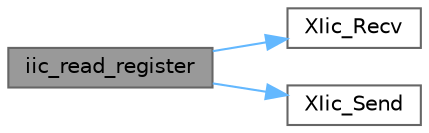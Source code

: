 digraph "iic_read_register"
{
 // LATEX_PDF_SIZE
  bgcolor="transparent";
  edge [fontname=Helvetica,fontsize=10,labelfontname=Helvetica,labelfontsize=10];
  node [fontname=Helvetica,fontsize=10,shape=box,height=0.2,width=0.4];
  rankdir="LR";
  Node1 [id="Node000001",label="iic_read_register",height=0.2,width=0.4,color="gray40", fillcolor="grey60", style="filled", fontcolor="black",tooltip=" "];
  Node1 -> Node2 [id="edge1_Node000001_Node000002",color="steelblue1",style="solid",tooltip=" "];
  Node2 [id="Node000002",label="XIic_Recv",height=0.2,width=0.4,color="grey40", fillcolor="white", style="filled",URL="$empty-library_2xiic__l_8c.html#a7a848238d75ff57837afa5a58f11f326",tooltip=" "];
  Node1 -> Node3 [id="edge2_Node000001_Node000003",color="steelblue1",style="solid",tooltip=" "];
  Node3 [id="Node000003",label="XIic_Send",height=0.2,width=0.4,color="grey40", fillcolor="white", style="filled",URL="$empty-library_2xiic__l_8c.html#a907c577b53407fb0bfc98d0ca37ee221",tooltip=" "];
}
